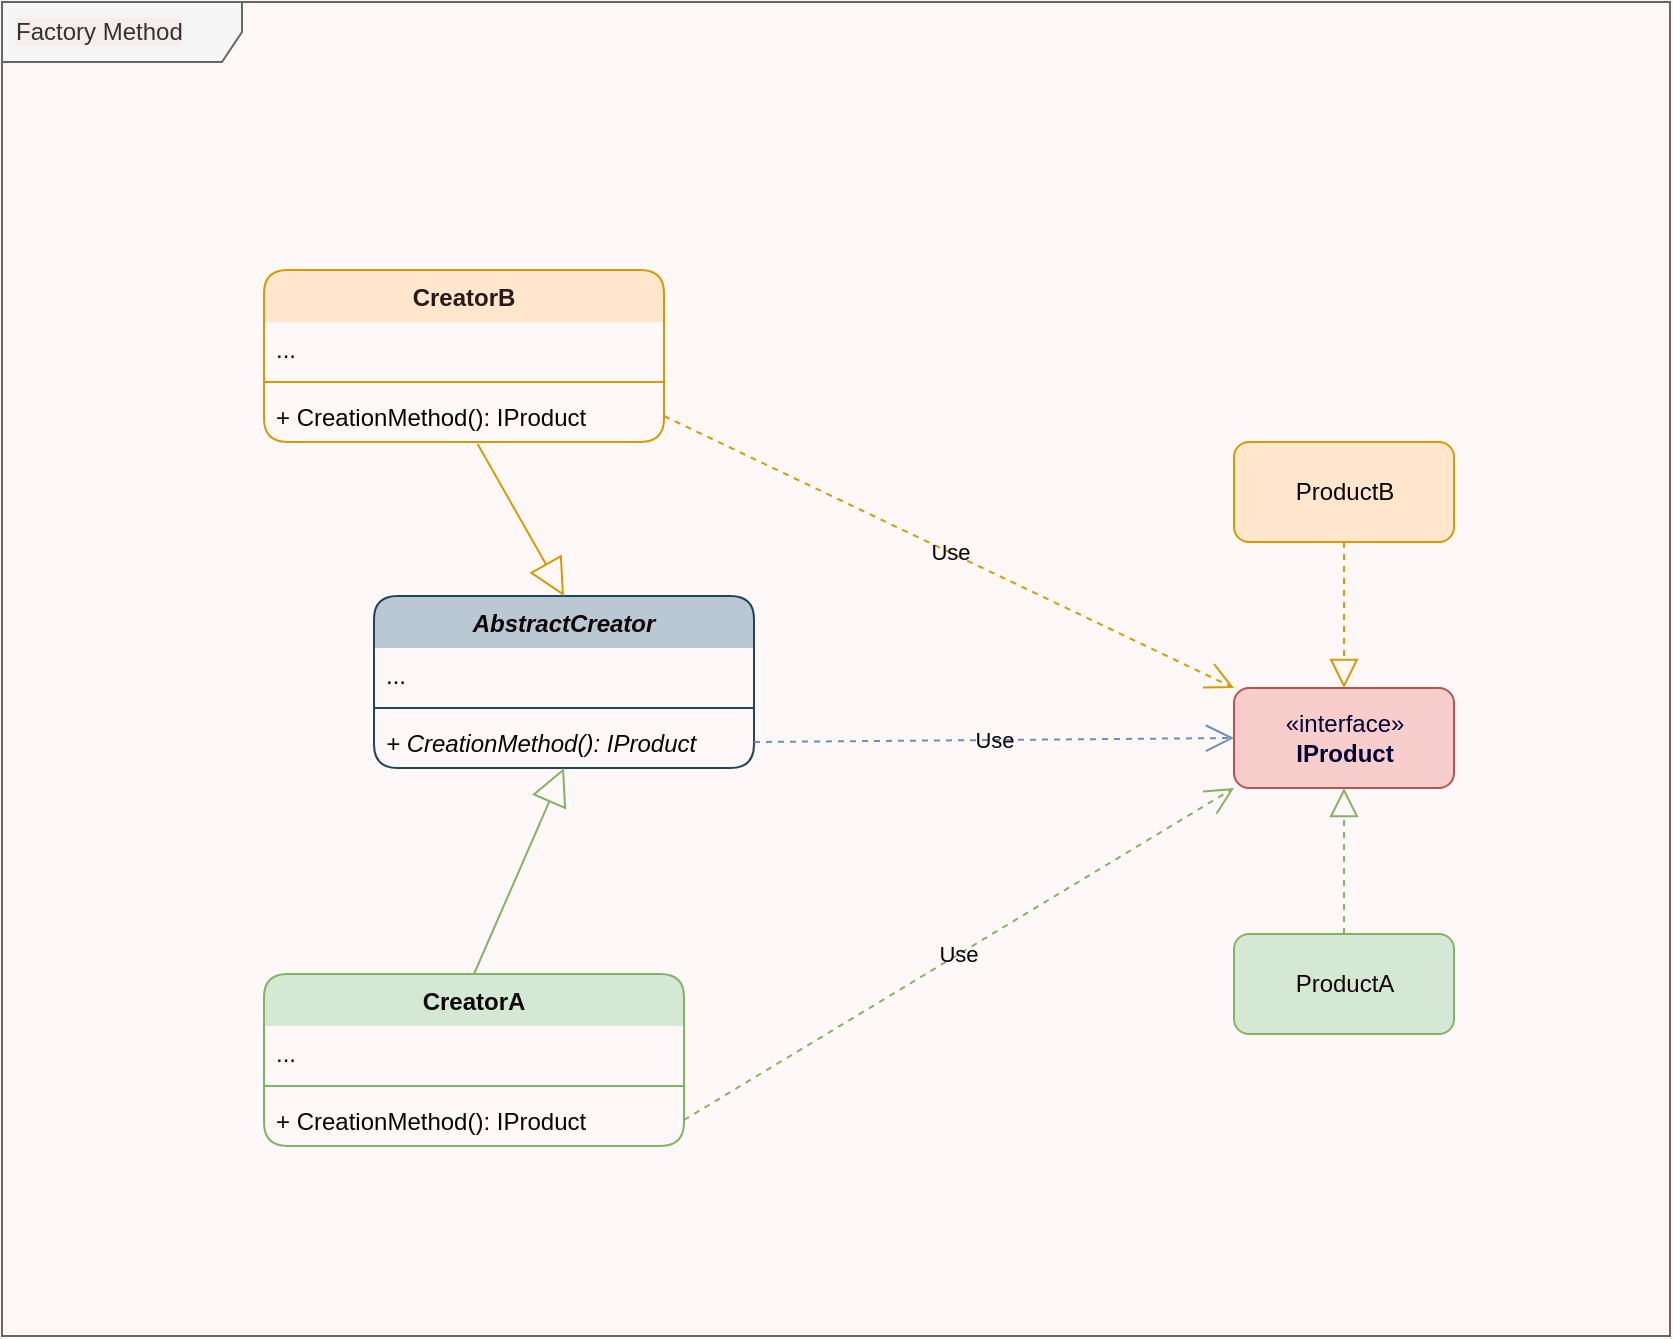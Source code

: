 <mxfile>
    <diagram id="sUUaPduqyuZYLTc3TDkt" name="FactoryMethod-1">
        <mxGraphModel dx="1808" dy="1398" grid="0" gridSize="10" guides="1" tooltips="1" connect="1" arrows="1" fold="1" page="1" pageScale="1" pageWidth="1100" pageHeight="850" background="#FFF8F8" math="0" shadow="0">
            <root>
                <mxCell id="0"/>
                <mxCell id="1" parent="0"/>
                <mxCell id="15" value="&lt;span style=&quot;background-color: rgb(246, 238, 238);&quot;&gt;Factory Method&lt;/span&gt;" style="shape=umlFrame;whiteSpace=wrap;html=1;width=120;height=30;boundedLbl=1;verticalAlign=middle;align=left;spacingLeft=5;swimlaneLine=0;fontColor=#333333;shadow=0;fillColor=#f5f5f5;strokeColor=#666666;rounded=1;" parent="1" vertex="1">
                    <mxGeometry x="122" y="78" width="834" height="667" as="geometry"/>
                </mxCell>
                <mxCell id="34" value="" style="group" vertex="1" connectable="0" parent="1">
                    <mxGeometry x="253" y="212" width="595" height="438" as="geometry"/>
                </mxCell>
                <mxCell id="5" value="&lt;span style=&quot;&quot;&gt;&lt;font color=&quot;#130606&quot;&gt;ProductA&lt;/font&gt;&lt;/span&gt;" style="html=1;shadow=0;swimlaneLine=0;labelBackgroundColor=none;fillColor=#d5e8d4;strokeColor=#82b366;rounded=1;" parent="34" vertex="1">
                    <mxGeometry x="485" y="332" width="110" height="50" as="geometry"/>
                </mxCell>
                <mxCell id="8" value="«interface»&lt;br&gt;&lt;b&gt;IProduct&lt;/b&gt;" style="html=1;shadow=0;swimlaneLine=0;fillColor=#f8cecc;strokeColor=#b85450;fontColor=#000033;rounded=1;" parent="34" vertex="1">
                    <mxGeometry x="485" y="209" width="110" height="50" as="geometry"/>
                </mxCell>
                <mxCell id="11" value="&lt;font color=&quot;#050505&quot;&gt;ProductB&lt;/font&gt;" style="html=1;shadow=0;swimlaneLine=0;fillColor=#ffe6cc;strokeColor=#d79b00;rounded=1;" parent="34" vertex="1">
                    <mxGeometry x="485" y="86" width="110" height="50" as="geometry"/>
                </mxCell>
                <object label="" Text="implement" id="12">
                    <mxCell style="endArrow=block;dashed=1;endFill=0;endSize=12;html=1;entryX=0.5;entryY=1;entryDx=0;entryDy=0;exitX=0.5;exitY=0;exitDx=0;exitDy=0;shadow=0;swimlaneLine=0;fontColor=#050505;fillColor=#d5e8d4;strokeColor=#82b366;" parent="34" source="5" target="8" edge="1">
                        <mxGeometry width="160" relative="1" as="geometry">
                            <mxPoint x="480" y="168" as="sourcePoint"/>
                            <mxPoint x="640" y="128" as="targetPoint"/>
                        </mxGeometry>
                    </mxCell>
                </object>
                <mxCell id="13" value="" style="endArrow=block;dashed=1;endFill=0;endSize=12;html=1;entryX=0.5;entryY=0;entryDx=0;entryDy=0;shadow=0;swimlaneLine=0;fontColor=#050505;fillColor=#ffe6cc;strokeColor=#d79b00;" parent="34" source="11" target="8" edge="1">
                    <mxGeometry width="160" relative="1" as="geometry">
                        <mxPoint x="577" y="22" as="sourcePoint"/>
                        <mxPoint x="560" y="172" as="targetPoint"/>
                    </mxGeometry>
                </mxCell>
                <mxCell id="25" value="AbstractCreator" style="swimlane;fontStyle=3;align=center;verticalAlign=top;childLayout=stackLayout;horizontal=1;startSize=26;horizontalStack=0;resizeParent=1;resizeParentMax=0;resizeLast=0;collapsible=1;marginBottom=0;shadow=0;swimlaneLine=0;fillColor=#bac8d3;strokeColor=#23445d;fontColor=#0f0606;rounded=1;" parent="34" vertex="1">
                    <mxGeometry x="55" y="163" width="190" height="86" as="geometry">
                        <mxRectangle x="110" y="90" width="130" height="30" as="alternateBounds"/>
                    </mxGeometry>
                </mxCell>
                <mxCell id="26" value="..." style="text;strokeColor=none;fillColor=none;align=left;verticalAlign=top;spacingLeft=4;spacingRight=4;overflow=hidden;rotatable=0;points=[[0,0.5],[1,0.5]];portConstraint=eastwest;shadow=0;swimlaneLine=0;fontColor=#050505;rounded=1;" parent="25" vertex="1">
                    <mxGeometry y="26" width="190" height="26" as="geometry"/>
                </mxCell>
                <mxCell id="27" value="" style="line;strokeWidth=1;fillColor=none;align=left;verticalAlign=middle;spacingTop=-1;spacingLeft=3;spacingRight=3;rotatable=0;labelPosition=right;points=[];portConstraint=eastwest;strokeColor=inherit;shadow=0;swimlaneLine=0;fontColor=#050505;rounded=1;" parent="25" vertex="1">
                    <mxGeometry y="52" width="190" height="8" as="geometry"/>
                </mxCell>
                <mxCell id="28" value="+ CreationMethod(): IProduct" style="text;strokeColor=none;fillColor=none;align=left;verticalAlign=top;spacingLeft=4;spacingRight=4;overflow=hidden;rotatable=0;points=[[0,0.5],[1,0.5]];portConstraint=eastwest;fontStyle=2;shadow=0;swimlaneLine=0;fontColor=#050505;rounded=1;" parent="25" vertex="1">
                    <mxGeometry y="60" width="190" height="26" as="geometry"/>
                </mxCell>
                <mxCell id="17" value="CreatorA" style="swimlane;fontStyle=1;align=center;verticalAlign=top;childLayout=stackLayout;horizontal=1;startSize=26;horizontalStack=0;resizeParent=1;resizeParentMax=0;resizeLast=0;collapsible=1;marginBottom=0;shadow=0;swimlaneLine=0;fillColor=#d5e8d4;strokeColor=#82b366;fontColor=#0d0808;rounded=1;" parent="34" vertex="1">
                    <mxGeometry y="352" width="210" height="86" as="geometry">
                        <mxRectangle x="50" y="206" width="90" height="30" as="alternateBounds"/>
                    </mxGeometry>
                </mxCell>
                <mxCell id="18" value="..." style="text;strokeColor=none;fillColor=none;align=left;verticalAlign=top;spacingLeft=4;spacingRight=4;overflow=hidden;rotatable=0;points=[[0,0.5],[1,0.5]];portConstraint=eastwest;shadow=0;swimlaneLine=0;fontColor=#050505;rounded=1;" parent="17" vertex="1">
                    <mxGeometry y="26" width="210" height="26" as="geometry"/>
                </mxCell>
                <mxCell id="19" value="" style="line;strokeWidth=1;fillColor=none;align=left;verticalAlign=middle;spacingTop=-1;spacingLeft=3;spacingRight=3;rotatable=0;labelPosition=right;points=[];portConstraint=eastwest;strokeColor=inherit;shadow=0;swimlaneLine=0;fontColor=#050505;rounded=1;" parent="17" vertex="1">
                    <mxGeometry y="52" width="210" height="8" as="geometry"/>
                </mxCell>
                <mxCell id="20" value="+ CreationMethod(): IProduct" style="text;strokeColor=none;fillColor=none;align=left;verticalAlign=top;spacingLeft=4;spacingRight=4;overflow=hidden;rotatable=0;points=[[0,0.5],[1,0.5]];portConstraint=eastwest;shadow=0;swimlaneLine=0;fontColor=#050505;rounded=1;" parent="17" vertex="1">
                    <mxGeometry y="60" width="210" height="26" as="geometry"/>
                </mxCell>
                <mxCell id="21" value="CreatorB" style="swimlane;fontStyle=1;align=center;verticalAlign=top;childLayout=stackLayout;horizontal=1;startSize=26;horizontalStack=0;resizeParent=1;resizeParentMax=0;resizeLast=0;collapsible=1;marginBottom=0;shadow=0;swimlaneLine=0;fillColor=#ffe6cc;strokeColor=#d79b00;fontColor=#291919;rounded=1;" parent="34" vertex="1">
                    <mxGeometry width="200" height="86" as="geometry">
                        <mxRectangle x="210" y="206" width="90" height="30" as="alternateBounds"/>
                    </mxGeometry>
                </mxCell>
                <mxCell id="22" value="..." style="text;strokeColor=none;fillColor=none;align=left;verticalAlign=top;spacingLeft=4;spacingRight=4;overflow=hidden;rotatable=0;points=[[0,0.5],[1,0.5]];portConstraint=eastwest;shadow=0;swimlaneLine=0;fontColor=#050505;rounded=1;" parent="21" vertex="1">
                    <mxGeometry y="26" width="200" height="26" as="geometry"/>
                </mxCell>
                <mxCell id="23" value="" style="line;strokeWidth=1;fillColor=none;align=left;verticalAlign=middle;spacingTop=-1;spacingLeft=3;spacingRight=3;rotatable=0;labelPosition=right;points=[];portConstraint=eastwest;strokeColor=inherit;shadow=0;swimlaneLine=0;fontColor=#050505;rounded=1;" parent="21" vertex="1">
                    <mxGeometry y="52" width="200" height="8" as="geometry"/>
                </mxCell>
                <mxCell id="24" value="+ CreationMethod(): IProduct" style="text;strokeColor=none;fillColor=none;align=left;verticalAlign=top;spacingLeft=4;spacingRight=4;overflow=hidden;rotatable=0;points=[[0,0.5],[1,0.5]];portConstraint=eastwest;shadow=0;swimlaneLine=0;fontColor=#050505;rounded=1;" parent="21" vertex="1">
                    <mxGeometry y="60" width="200" height="26" as="geometry"/>
                </mxCell>
                <mxCell id="29" value="Use" style="endArrow=open;endSize=12;dashed=1;html=1;entryX=0;entryY=0.5;entryDx=0;entryDy=0;shadow=0;swimlaneLine=0;fontColor=#050505;labelBackgroundColor=none;fillColor=#dae8fc;strokeColor=#6c8ebf;exitX=1;exitY=0.5;exitDx=0;exitDy=0;" parent="34" source="28" target="8" edge="1">
                    <mxGeometry width="160" relative="1" as="geometry">
                        <mxPoint x="210" y="84.5" as="sourcePoint"/>
                        <mxPoint x="370" y="85" as="targetPoint"/>
                        <mxPoint as="offset"/>
                    </mxGeometry>
                </mxCell>
                <mxCell id="30" value="" style="endArrow=block;endSize=16;endFill=0;html=1;exitX=0.5;exitY=0;exitDx=0;exitDy=0;entryX=0.5;entryY=1;entryDx=0;entryDy=0;shadow=0;swimlaneLine=0;fontColor=#050505;fillColor=#d5e8d4;strokeColor=#82b366;labelBackgroundColor=none;" parent="34" source="17" target="25" edge="1">
                    <mxGeometry x="0.016" y="-13" width="160" relative="1" as="geometry">
                        <mxPoint x="-20" y="162" as="sourcePoint"/>
                        <mxPoint x="60" y="72" as="targetPoint"/>
                        <mxPoint as="offset"/>
                    </mxGeometry>
                </mxCell>
                <mxCell id="31" value="" style="endArrow=block;endSize=16;endFill=0;html=1;entryX=0.5;entryY=0;entryDx=0;entryDy=0;exitX=0.534;exitY=1.038;exitDx=0;exitDy=0;exitPerimeter=0;shadow=0;swimlaneLine=0;fontColor=#050505;labelBackgroundColor=none;fillColor=#ffe6cc;strokeColor=#d79b00;" parent="34" source="24" target="25" edge="1">
                    <mxGeometry width="160" relative="1" as="geometry">
                        <mxPoint y="212" as="sourcePoint"/>
                        <mxPoint x="100" y="72" as="targetPoint"/>
                    </mxGeometry>
                </mxCell>
                <mxCell id="32" value="Use" style="endArrow=open;endSize=12;dashed=1;html=1;entryX=0;entryY=0;entryDx=0;entryDy=0;shadow=0;swimlaneLine=0;fontColor=#050505;fillColor=#ffe6cc;strokeColor=#d79b00;labelBackgroundColor=none;exitX=1;exitY=0.5;exitDx=0;exitDy=0;" parent="34" source="24" target="8" edge="1">
                    <mxGeometry width="160" relative="1" as="geometry">
                        <mxPoint x="210" y="63" as="sourcePoint"/>
                        <mxPoint x="340" y="22" as="targetPoint"/>
                    </mxGeometry>
                </mxCell>
                <mxCell id="33" value="Use" style="endArrow=open;endSize=12;dashed=1;html=1;entryX=0;entryY=1;entryDx=0;entryDy=0;shadow=0;swimlaneLine=0;fontColor=#050505;fillColor=#d5e8d4;strokeColor=#82b366;labelBackgroundColor=none;exitX=1;exitY=0.5;exitDx=0;exitDy=0;" parent="34" source="20" target="8" edge="1">
                    <mxGeometry width="160" relative="1" as="geometry">
                        <mxPoint x="190" y="32" as="sourcePoint"/>
                        <mxPoint x="515" y="231" as="targetPoint"/>
                    </mxGeometry>
                </mxCell>
            </root>
        </mxGraphModel>
    </diagram>
</mxfile>